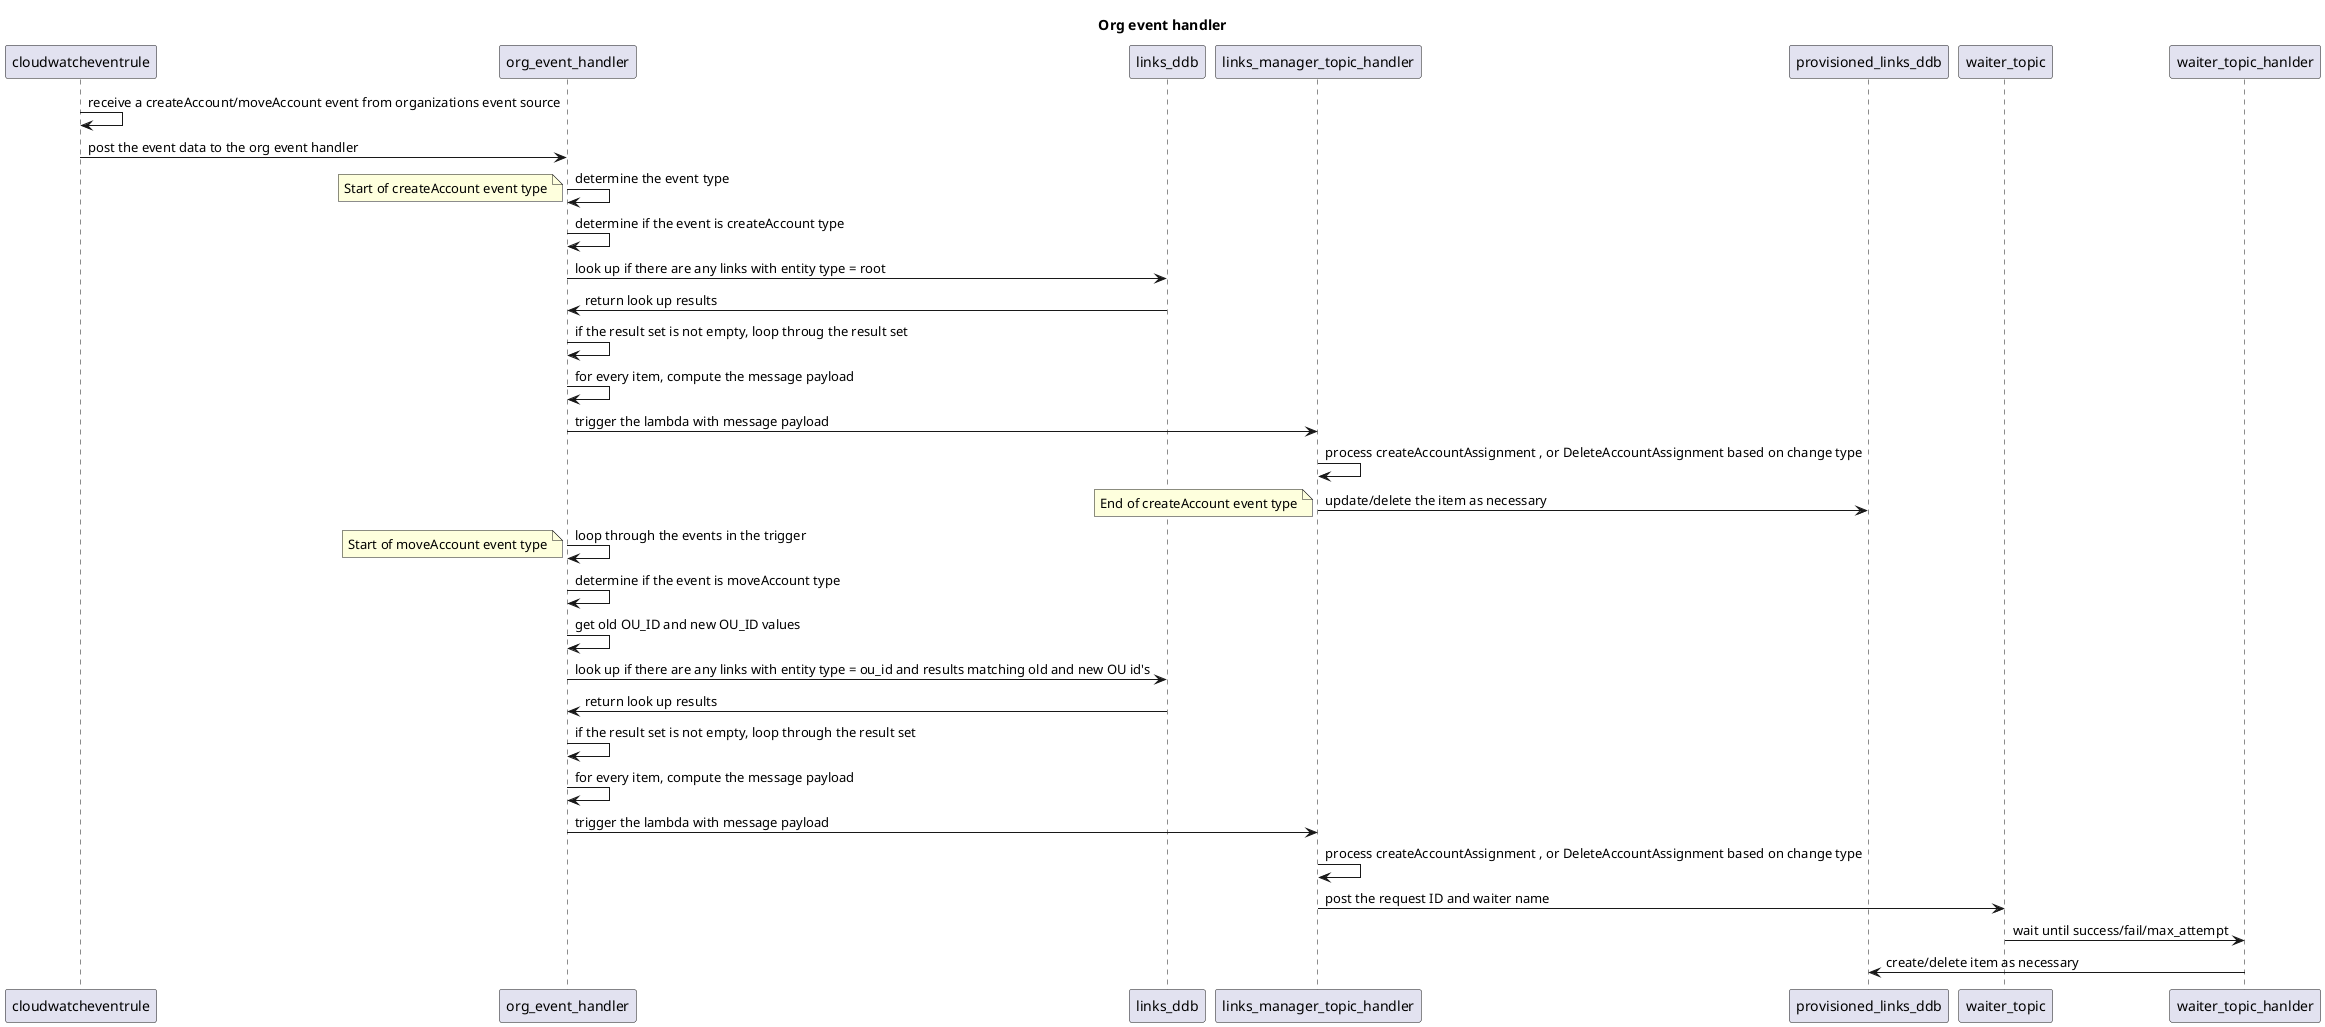 @startuml 

title Org event handler

cloudwatcheventrule->cloudwatcheventrule: receive a createAccount/moveAccount event from organizations event source
cloudwatcheventrule->org_event_handler: post the event data to the org event handler
org_event_handler->org_event_handler: determine the event type

note left: Start of createAccount event type
org_event_handler->org_event_handler: determine if the event is createAccount type
org_event_handler->links_ddb: look up if there are any links with entity type = root
links_ddb->org_event_handler: return look up results
org_event_handler->org_event_handler: if the result set is not empty, loop throug the result set
org_event_handler->org_event_handler: for every item, compute the message payload
org_event_handler->links_manager_topic_handler: trigger the lambda with message payload
links_manager_topic_handler->links_manager_topic_handler: process createAccountAssignment , or DeleteAccountAssignment based on change type
links_manager_topic_handler->provisioned_links_ddb: update/delete the item as necessary
note left: End of createAccount event type
org_event_handler->org_event_handler: loop through the events in the trigger
note left: Start of moveAccount event type
org_event_handler->org_event_handler: determine if the event is moveAccount type
org_event_handler->org_event_handler: get old OU_ID and new OU_ID values
org_event_handler->links_ddb: look up if there are any links with entity type = ou_id and results matching old and new OU id's
links_ddb->org_event_handler: return look up results
org_event_handler->org_event_handler: if the result set is not empty, loop through the result set
org_event_handler->org_event_handler: for every item, compute the message payload
org_event_handler->links_manager_topic_handler: trigger the lambda with message payload
links_manager_topic_handler->links_manager_topic_handler: process createAccountAssignment , or DeleteAccountAssignment based on change type
links_manager_topic_handler->waiter_topic: post the request ID and waiter name
waiter_topic->waiter_topic_hanlder: wait until success/fail/max_attempt
waiter_topic_hanlder->provisioned_links_ddb: create/delete item as necessary


@enduml